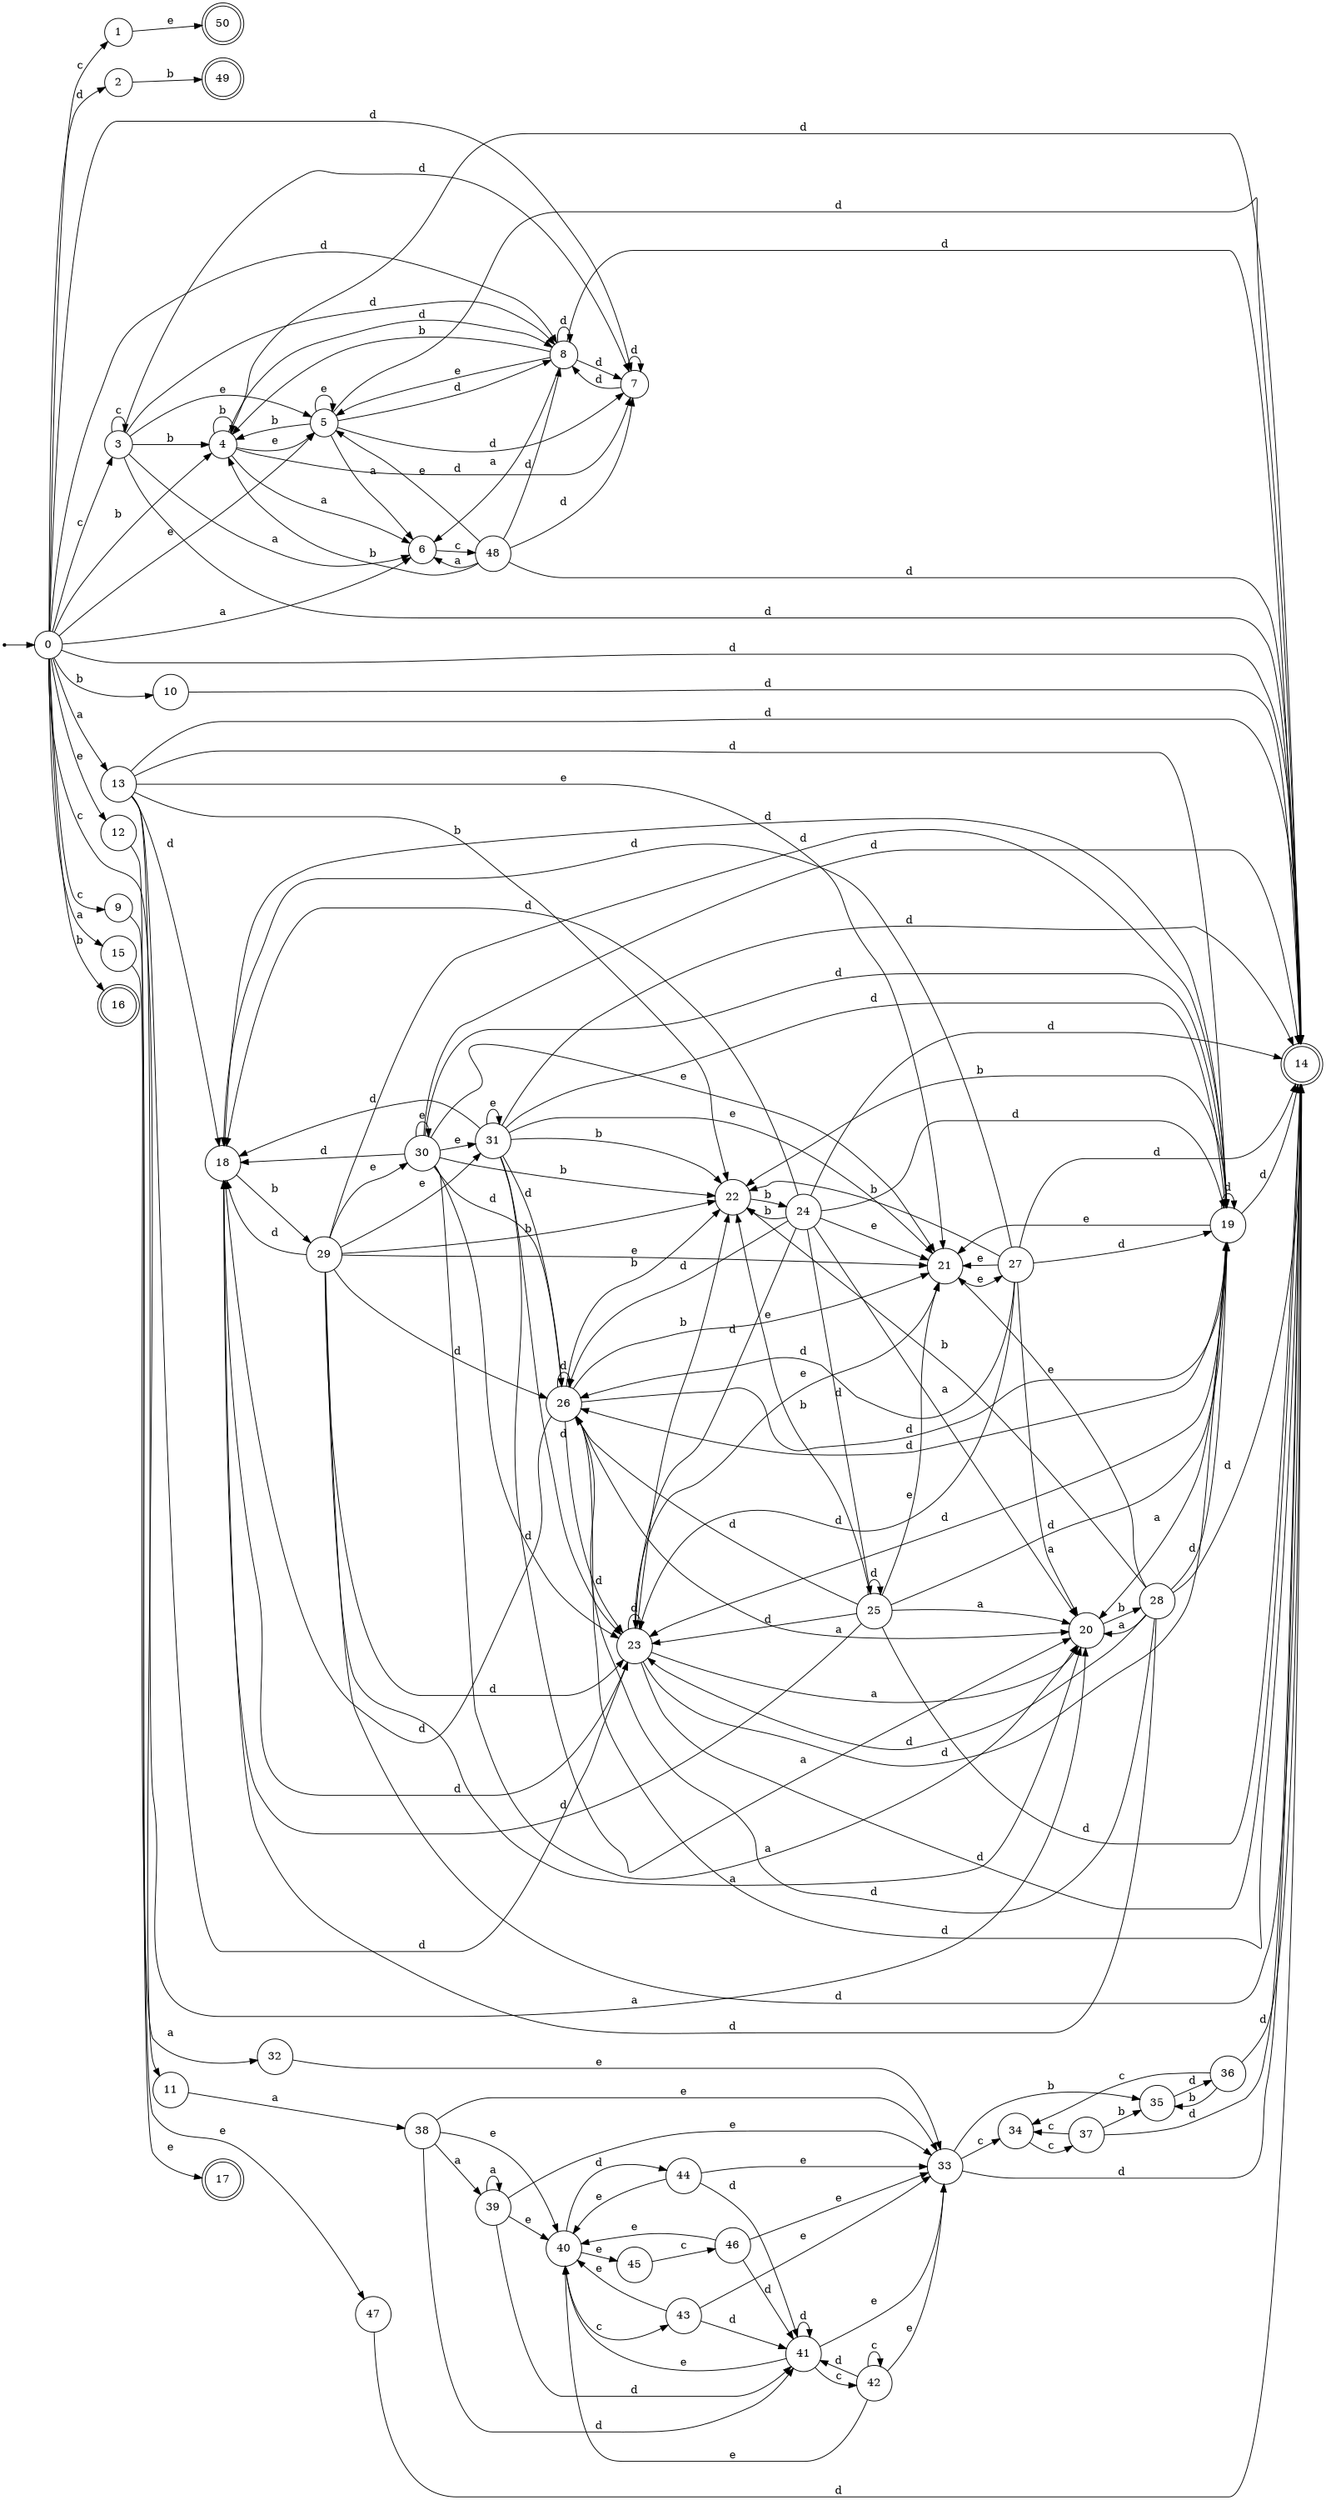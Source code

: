 digraph finite_state_machine {
rankdir=LR;
size="20,20";
node [shape = point]; "dummy0"
node [shape = circle]; "0";
"dummy0" -> "0";
node [shape = circle]; "1";
node [shape = circle]; "2";
node [shape = circle]; "3";
node [shape = circle]; "4";
node [shape = circle]; "5";
node [shape = circle]; "6";
node [shape = circle]; "7";
node [shape = circle]; "8";
node [shape = circle]; "9";
node [shape = circle]; "10";
node [shape = circle]; "11";
node [shape = circle]; "12";
node [shape = circle]; "13";
node [shape = doublecircle]; "14";node [shape = circle]; "15";
node [shape = doublecircle]; "16";node [shape = doublecircle]; "17";node [shape = circle]; "18";
node [shape = circle]; "19";
node [shape = circle]; "20";
node [shape = circle]; "21";
node [shape = circle]; "22";
node [shape = circle]; "23";
node [shape = circle]; "24";
node [shape = circle]; "25";
node [shape = circle]; "26";
node [shape = circle]; "27";
node [shape = circle]; "28";
node [shape = circle]; "29";
node [shape = circle]; "30";
node [shape = circle]; "31";
node [shape = circle]; "32";
node [shape = circle]; "33";
node [shape = circle]; "34";
node [shape = circle]; "35";
node [shape = circle]; "36";
node [shape = circle]; "37";
node [shape = circle]; "38";
node [shape = circle]; "39";
node [shape = circle]; "40";
node [shape = circle]; "41";
node [shape = circle]; "42";
node [shape = circle]; "43";
node [shape = circle]; "44";
node [shape = circle]; "45";
node [shape = circle]; "46";
node [shape = circle]; "47";
node [shape = circle]; "48";
node [shape = doublecircle]; "49";node [shape = doublecircle]; "50";"0" -> "11" [label = "c"];
 "0" -> "1" [label = "c"];
 "0" -> "3" [label = "c"];
 "0" -> "9" [label = "c"];
 "0" -> "8" [label = "d"];
 "0" -> "2" [label = "d"];
 "0" -> "14" [label = "d"];
 "0" -> "7" [label = "d"];
 "0" -> "16" [label = "b"];
 "0" -> "10" [label = "b"];
 "0" -> "4" [label = "b"];
 "0" -> "12" [label = "e"];
 "0" -> "5" [label = "e"];
 "0" -> "13" [label = "a"];
 "0" -> "6" [label = "a"];
 "0" -> "15" [label = "a"];
 "15" -> "17" [label = "e"];
 "13" -> "18" [label = "d"];
 "13" -> "19" [label = "d"];
 "13" -> "14" [label = "d"];
 "13" -> "23" [label = "d"];
 "13" -> "20" [label = "a"];
 "13" -> "21" [label = "e"];
 "13" -> "22" [label = "b"];
 "23" -> "18" [label = "d"];
 "23" -> "19" [label = "d"];
 "23" -> "14" [label = "d"];
 "23" -> "23" [label = "d"];
 "23" -> "20" [label = "a"];
 "23" -> "21" [label = "e"];
 "23" -> "22" [label = "b"];
 "22" -> "24" [label = "b"];
 "24" -> "22" [label = "b"];
 "24" -> "18" [label = "d"];
 "24" -> "19" [label = "d"];
 "24" -> "23" [label = "d"];
 "24" -> "25" [label = "d"];
 "24" -> "26" [label = "d"];
 "24" -> "14" [label = "d"];
 "24" -> "20" [label = "a"];
 "24" -> "21" [label = "e"];
 "26" -> "18" [label = "d"];
 "26" -> "19" [label = "d"];
 "26" -> "23" [label = "d"];
 "26" -> "26" [label = "d"];
 "26" -> "14" [label = "d"];
 "26" -> "20" [label = "a"];
 "26" -> "21" [label = "e"];
 "26" -> "22" [label = "b"];
 "25" -> "18" [label = "d"];
 "25" -> "19" [label = "d"];
 "25" -> "23" [label = "d"];
 "25" -> "25" [label = "d"];
 "25" -> "26" [label = "d"];
 "25" -> "14" [label = "d"];
 "25" -> "22" [label = "b"];
 "25" -> "20" [label = "a"];
 "25" -> "21" [label = "e"];
 "21" -> "27" [label = "e"];
 "27" -> "21" [label = "e"];
 "27" -> "18" [label = "d"];
 "27" -> "19" [label = "d"];
 "27" -> "23" [label = "d"];
 "27" -> "26" [label = "d"];
 "27" -> "14" [label = "d"];
 "27" -> "20" [label = "a"];
 "27" -> "22" [label = "b"];
 "20" -> "28" [label = "b"];
 "28" -> "20" [label = "a"];
 "28" -> "18" [label = "d"];
 "28" -> "19" [label = "d"];
 "28" -> "23" [label = "d"];
 "28" -> "26" [label = "d"];
 "28" -> "14" [label = "d"];
 "28" -> "21" [label = "e"];
 "28" -> "22" [label = "b"];
 "19" -> "18" [label = "d"];
 "19" -> "19" [label = "d"];
 "19" -> "23" [label = "d"];
 "19" -> "26" [label = "d"];
 "19" -> "14" [label = "d"];
 "19" -> "20" [label = "a"];
 "19" -> "21" [label = "e"];
 "19" -> "22" [label = "b"];
 "18" -> "29" [label = "b"];
 "29" -> "18" [label = "d"];
 "29" -> "19" [label = "d"];
 "29" -> "23" [label = "d"];
 "29" -> "26" [label = "d"];
 "29" -> "14" [label = "d"];
 "29" -> "21" [label = "e"];
 "29" -> "30" [label = "e"];
 "29" -> "31" [label = "e"];
 "29" -> "20" [label = "a"];
 "29" -> "22" [label = "b"];
 "31" -> "21" [label = "e"];
 "31" -> "31" [label = "e"];
 "31" -> "18" [label = "d"];
 "31" -> "19" [label = "d"];
 "31" -> "23" [label = "d"];
 "31" -> "26" [label = "d"];
 "31" -> "14" [label = "d"];
 "31" -> "20" [label = "a"];
 "31" -> "22" [label = "b"];
 "30" -> "21" [label = "e"];
 "30" -> "30" [label = "e"];
 "30" -> "31" [label = "e"];
 "30" -> "18" [label = "d"];
 "30" -> "19" [label = "d"];
 "30" -> "23" [label = "d"];
 "30" -> "26" [label = "d"];
 "30" -> "14" [label = "d"];
 "30" -> "20" [label = "a"];
 "30" -> "22" [label = "b"];
 "12" -> "32" [label = "a"];
 "32" -> "33" [label = "e"];
 "33" -> "34" [label = "c"];
 "33" -> "35" [label = "b"];
 "33" -> "14" [label = "d"];
 "35" -> "36" [label = "d"];
 "36" -> "35" [label = "b"];
 "36" -> "34" [label = "c"];
 "36" -> "14" [label = "d"];
 "34" -> "37" [label = "c"];
 "37" -> "34" [label = "c"];
 "37" -> "35" [label = "b"];
 "37" -> "14" [label = "d"];
 "11" -> "38" [label = "a"];
 "38" -> "39" [label = "a"];
 "38" -> "40" [label = "e"];
 "38" -> "33" [label = "e"];
 "38" -> "41" [label = "d"];
 "41" -> "41" [label = "d"];
 "41" -> "42" [label = "c"];
 "41" -> "40" [label = "e"];
 "41" -> "33" [label = "e"];
 "42" -> "42" [label = "c"];
 "42" -> "41" [label = "d"];
 "42" -> "40" [label = "e"];
 "42" -> "33" [label = "e"];
 "40" -> "43" [label = "c"];
 "40" -> "44" [label = "d"];
 "40" -> "45" [label = "e"];
 "45" -> "46" [label = "c"];
 "46" -> "40" [label = "e"];
 "46" -> "33" [label = "e"];
 "46" -> "41" [label = "d"];
 "44" -> "40" [label = "e"];
 "44" -> "33" [label = "e"];
 "44" -> "41" [label = "d"];
 "43" -> "40" [label = "e"];
 "43" -> "33" [label = "e"];
 "43" -> "41" [label = "d"];
 "39" -> "39" [label = "a"];
 "39" -> "40" [label = "e"];
 "39" -> "33" [label = "e"];
 "39" -> "41" [label = "d"];
 "10" -> "14" [label = "d"];
 "9" -> "47" [label = "e"];
 "47" -> "14" [label = "d"];
 "8" -> "8" [label = "d"];
 "8" -> "14" [label = "d"];
 "8" -> "7" [label = "d"];
 "8" -> "4" [label = "b"];
 "8" -> "5" [label = "e"];
 "8" -> "6" [label = "a"];
 "7" -> "8" [label = "d"];
 "7" -> "7" [label = "d"];
 "6" -> "48" [label = "c"];
 "48" -> "6" [label = "a"];
 "48" -> "4" [label = "b"];
 "48" -> "5" [label = "e"];
 "48" -> "8" [label = "d"];
 "48" -> "14" [label = "d"];
 "48" -> "7" [label = "d"];
 "5" -> "5" [label = "e"];
 "5" -> "4" [label = "b"];
 "5" -> "6" [label = "a"];
 "5" -> "8" [label = "d"];
 "5" -> "14" [label = "d"];
 "5" -> "7" [label = "d"];
 "4" -> "4" [label = "b"];
 "4" -> "5" [label = "e"];
 "4" -> "6" [label = "a"];
 "4" -> "8" [label = "d"];
 "4" -> "14" [label = "d"];
 "4" -> "7" [label = "d"];
 "3" -> "3" [label = "c"];
 "3" -> "4" [label = "b"];
 "3" -> "5" [label = "e"];
 "3" -> "6" [label = "a"];
 "3" -> "8" [label = "d"];
 "3" -> "14" [label = "d"];
 "3" -> "7" [label = "d"];
 "2" -> "49" [label = "b"];
 "1" -> "50" [label = "e"];
 }

